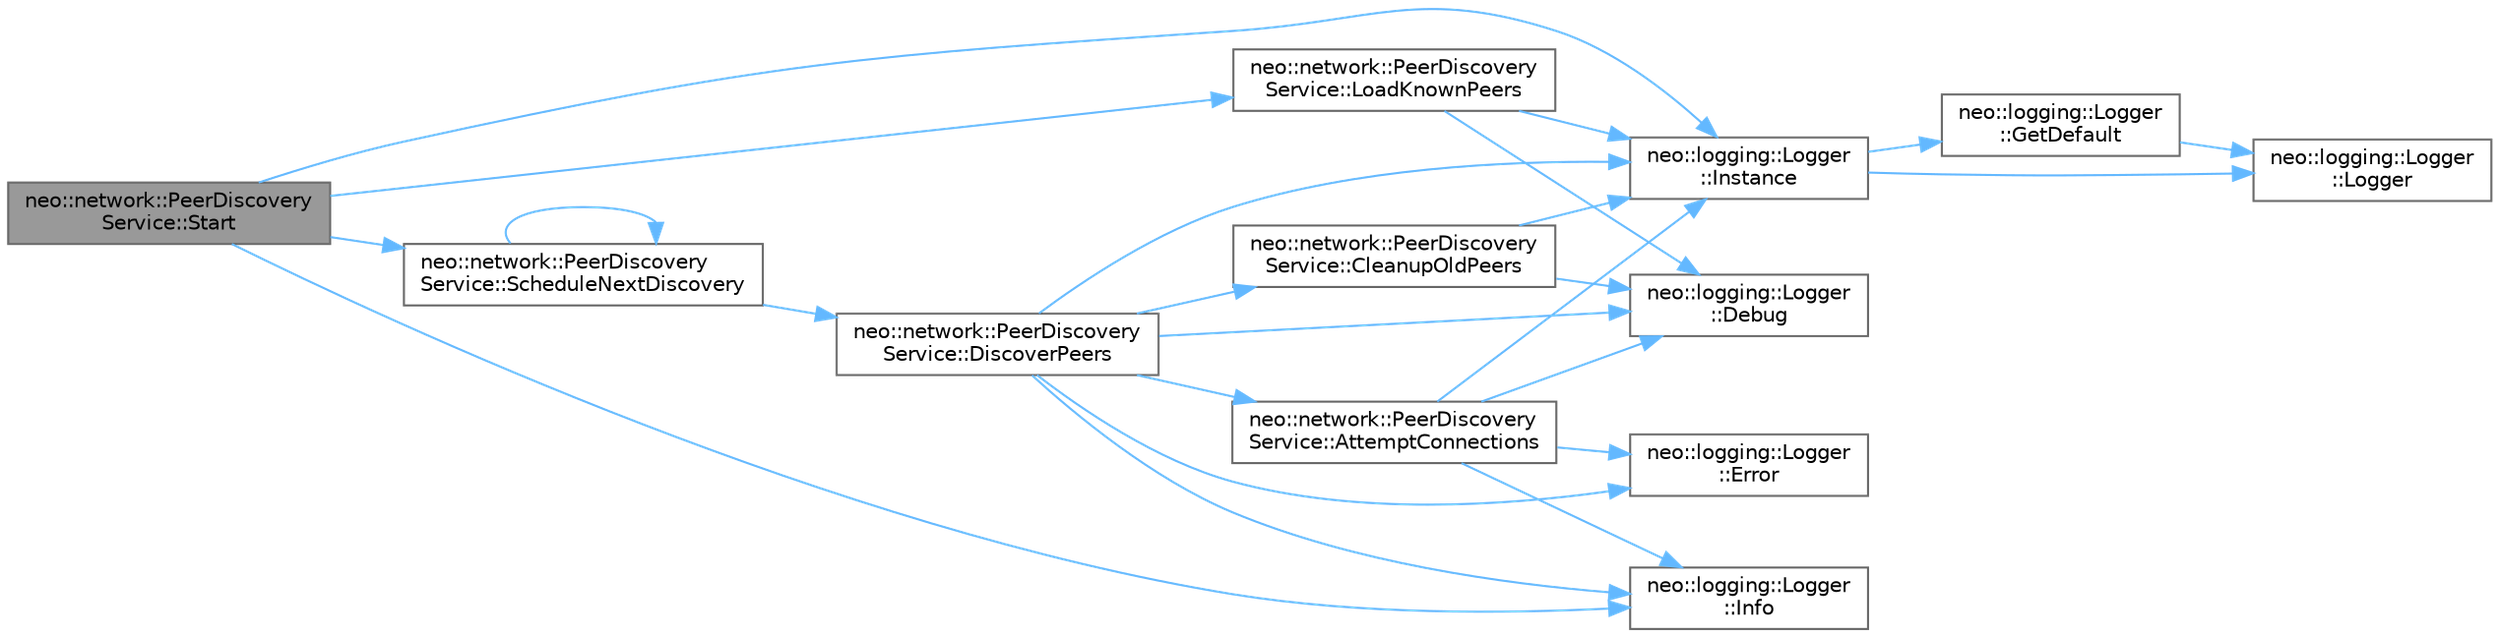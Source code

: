 digraph "neo::network::PeerDiscoveryService::Start"
{
 // LATEX_PDF_SIZE
  bgcolor="transparent";
  edge [fontname=Helvetica,fontsize=10,labelfontname=Helvetica,labelfontsize=10];
  node [fontname=Helvetica,fontsize=10,shape=box,height=0.2,width=0.4];
  rankdir="LR";
  Node1 [id="Node000001",label="neo::network::PeerDiscovery\lService::Start",height=0.2,width=0.4,color="gray40", fillcolor="grey60", style="filled", fontcolor="black",tooltip="Starts the peer discovery service."];
  Node1 -> Node2 [id="edge1_Node000001_Node000002",color="steelblue1",style="solid",tooltip=" "];
  Node2 [id="Node000002",label="neo::logging::Logger\l::Info",height=0.2,width=0.4,color="grey40", fillcolor="white", style="filled",URL="$classneo_1_1logging_1_1_logger.html#a7b9d24c31fd3a110a8abb3d32ab9e800",tooltip="Log an info message."];
  Node1 -> Node3 [id="edge2_Node000001_Node000003",color="steelblue1",style="solid",tooltip=" "];
  Node3 [id="Node000003",label="neo::logging::Logger\l::Instance",height=0.2,width=0.4,color="grey40", fillcolor="white", style="filled",URL="$classneo_1_1logging_1_1_logger.html#ae6d1d8d54985e37831b0f0e66b61be87",tooltip="Get the singleton logger instance (alias for GetDefault)"];
  Node3 -> Node4 [id="edge3_Node000003_Node000004",color="steelblue1",style="solid",tooltip=" "];
  Node4 [id="Node000004",label="neo::logging::Logger\l::GetDefault",height=0.2,width=0.4,color="grey40", fillcolor="white", style="filled",URL="$classneo_1_1logging_1_1_logger.html#abff18ad1faab25601174fa98b85159b9",tooltip="Get the default logger instance."];
  Node4 -> Node5 [id="edge4_Node000004_Node000005",color="steelblue1",style="solid",tooltip=" "];
  Node5 [id="Node000005",label="neo::logging::Logger\l::Logger",height=0.2,width=0.4,color="grey40", fillcolor="white", style="filled",URL="$classneo_1_1logging_1_1_logger.html#a8e3e3c0db70c7a54b526744fc406eb55",tooltip="Constructor."];
  Node3 -> Node5 [id="edge5_Node000003_Node000005",color="steelblue1",style="solid",tooltip=" "];
  Node1 -> Node6 [id="edge6_Node000001_Node000006",color="steelblue1",style="solid",tooltip=" "];
  Node6 [id="Node000006",label="neo::network::PeerDiscovery\lService::LoadKnownPeers",height=0.2,width=0.4,color="grey40", fillcolor="white", style="filled",URL="$classneo_1_1network_1_1_peer_discovery_service.html#ae7a0dcc7d1ccf9a0e4e0eca7a62a69c9",tooltip=" "];
  Node6 -> Node7 [id="edge7_Node000006_Node000007",color="steelblue1",style="solid",tooltip=" "];
  Node7 [id="Node000007",label="neo::logging::Logger\l::Debug",height=0.2,width=0.4,color="grey40", fillcolor="white", style="filled",URL="$classneo_1_1logging_1_1_logger.html#a93c1f33b6b290b2e6220e599d0afc9f1",tooltip="Log a debug message."];
  Node6 -> Node3 [id="edge8_Node000006_Node000003",color="steelblue1",style="solid",tooltip=" "];
  Node1 -> Node8 [id="edge9_Node000001_Node000008",color="steelblue1",style="solid",tooltip=" "];
  Node8 [id="Node000008",label="neo::network::PeerDiscovery\lService::ScheduleNextDiscovery",height=0.2,width=0.4,color="grey40", fillcolor="white", style="filled",URL="$classneo_1_1network_1_1_peer_discovery_service.html#aaf423a3860403ed26de9ffcd5b7ebd4f",tooltip=" "];
  Node8 -> Node9 [id="edge10_Node000008_Node000009",color="steelblue1",style="solid",tooltip=" "];
  Node9 [id="Node000009",label="neo::network::PeerDiscovery\lService::DiscoverPeers",height=0.2,width=0.4,color="grey40", fillcolor="white", style="filled",URL="$classneo_1_1network_1_1_peer_discovery_service.html#a0677e2001be99fc89a2326606351a84c",tooltip=" "];
  Node9 -> Node10 [id="edge11_Node000009_Node000010",color="steelblue1",style="solid",tooltip=" "];
  Node10 [id="Node000010",label="neo::network::PeerDiscovery\lService::AttemptConnections",height=0.2,width=0.4,color="grey40", fillcolor="white", style="filled",URL="$classneo_1_1network_1_1_peer_discovery_service.html#aa32229a3e87c5b01935a536f5fbb0d48",tooltip=" "];
  Node10 -> Node7 [id="edge12_Node000010_Node000007",color="steelblue1",style="solid",tooltip=" "];
  Node10 -> Node11 [id="edge13_Node000010_Node000011",color="steelblue1",style="solid",tooltip=" "];
  Node11 [id="Node000011",label="neo::logging::Logger\l::Error",height=0.2,width=0.4,color="grey40", fillcolor="white", style="filled",URL="$classneo_1_1logging_1_1_logger.html#ab2af17208a339e979fef8368a7ea05cc",tooltip="Log an error message."];
  Node10 -> Node2 [id="edge14_Node000010_Node000002",color="steelblue1",style="solid",tooltip=" "];
  Node10 -> Node3 [id="edge15_Node000010_Node000003",color="steelblue1",style="solid",tooltip=" "];
  Node9 -> Node12 [id="edge16_Node000009_Node000012",color="steelblue1",style="solid",tooltip=" "];
  Node12 [id="Node000012",label="neo::network::PeerDiscovery\lService::CleanupOldPeers",height=0.2,width=0.4,color="grey40", fillcolor="white", style="filled",URL="$classneo_1_1network_1_1_peer_discovery_service.html#a1247affcd0b4682d319c421805ce0e0f",tooltip="Removes old and inactive peers from the known peers list."];
  Node12 -> Node7 [id="edge17_Node000012_Node000007",color="steelblue1",style="solid",tooltip=" "];
  Node12 -> Node3 [id="edge18_Node000012_Node000003",color="steelblue1",style="solid",tooltip=" "];
  Node9 -> Node7 [id="edge19_Node000009_Node000007",color="steelblue1",style="solid",tooltip=" "];
  Node9 -> Node11 [id="edge20_Node000009_Node000011",color="steelblue1",style="solid",tooltip=" "];
  Node9 -> Node2 [id="edge21_Node000009_Node000002",color="steelblue1",style="solid",tooltip=" "];
  Node9 -> Node3 [id="edge22_Node000009_Node000003",color="steelblue1",style="solid",tooltip=" "];
  Node8 -> Node8 [id="edge23_Node000008_Node000008",color="steelblue1",style="solid",tooltip=" "];
}
